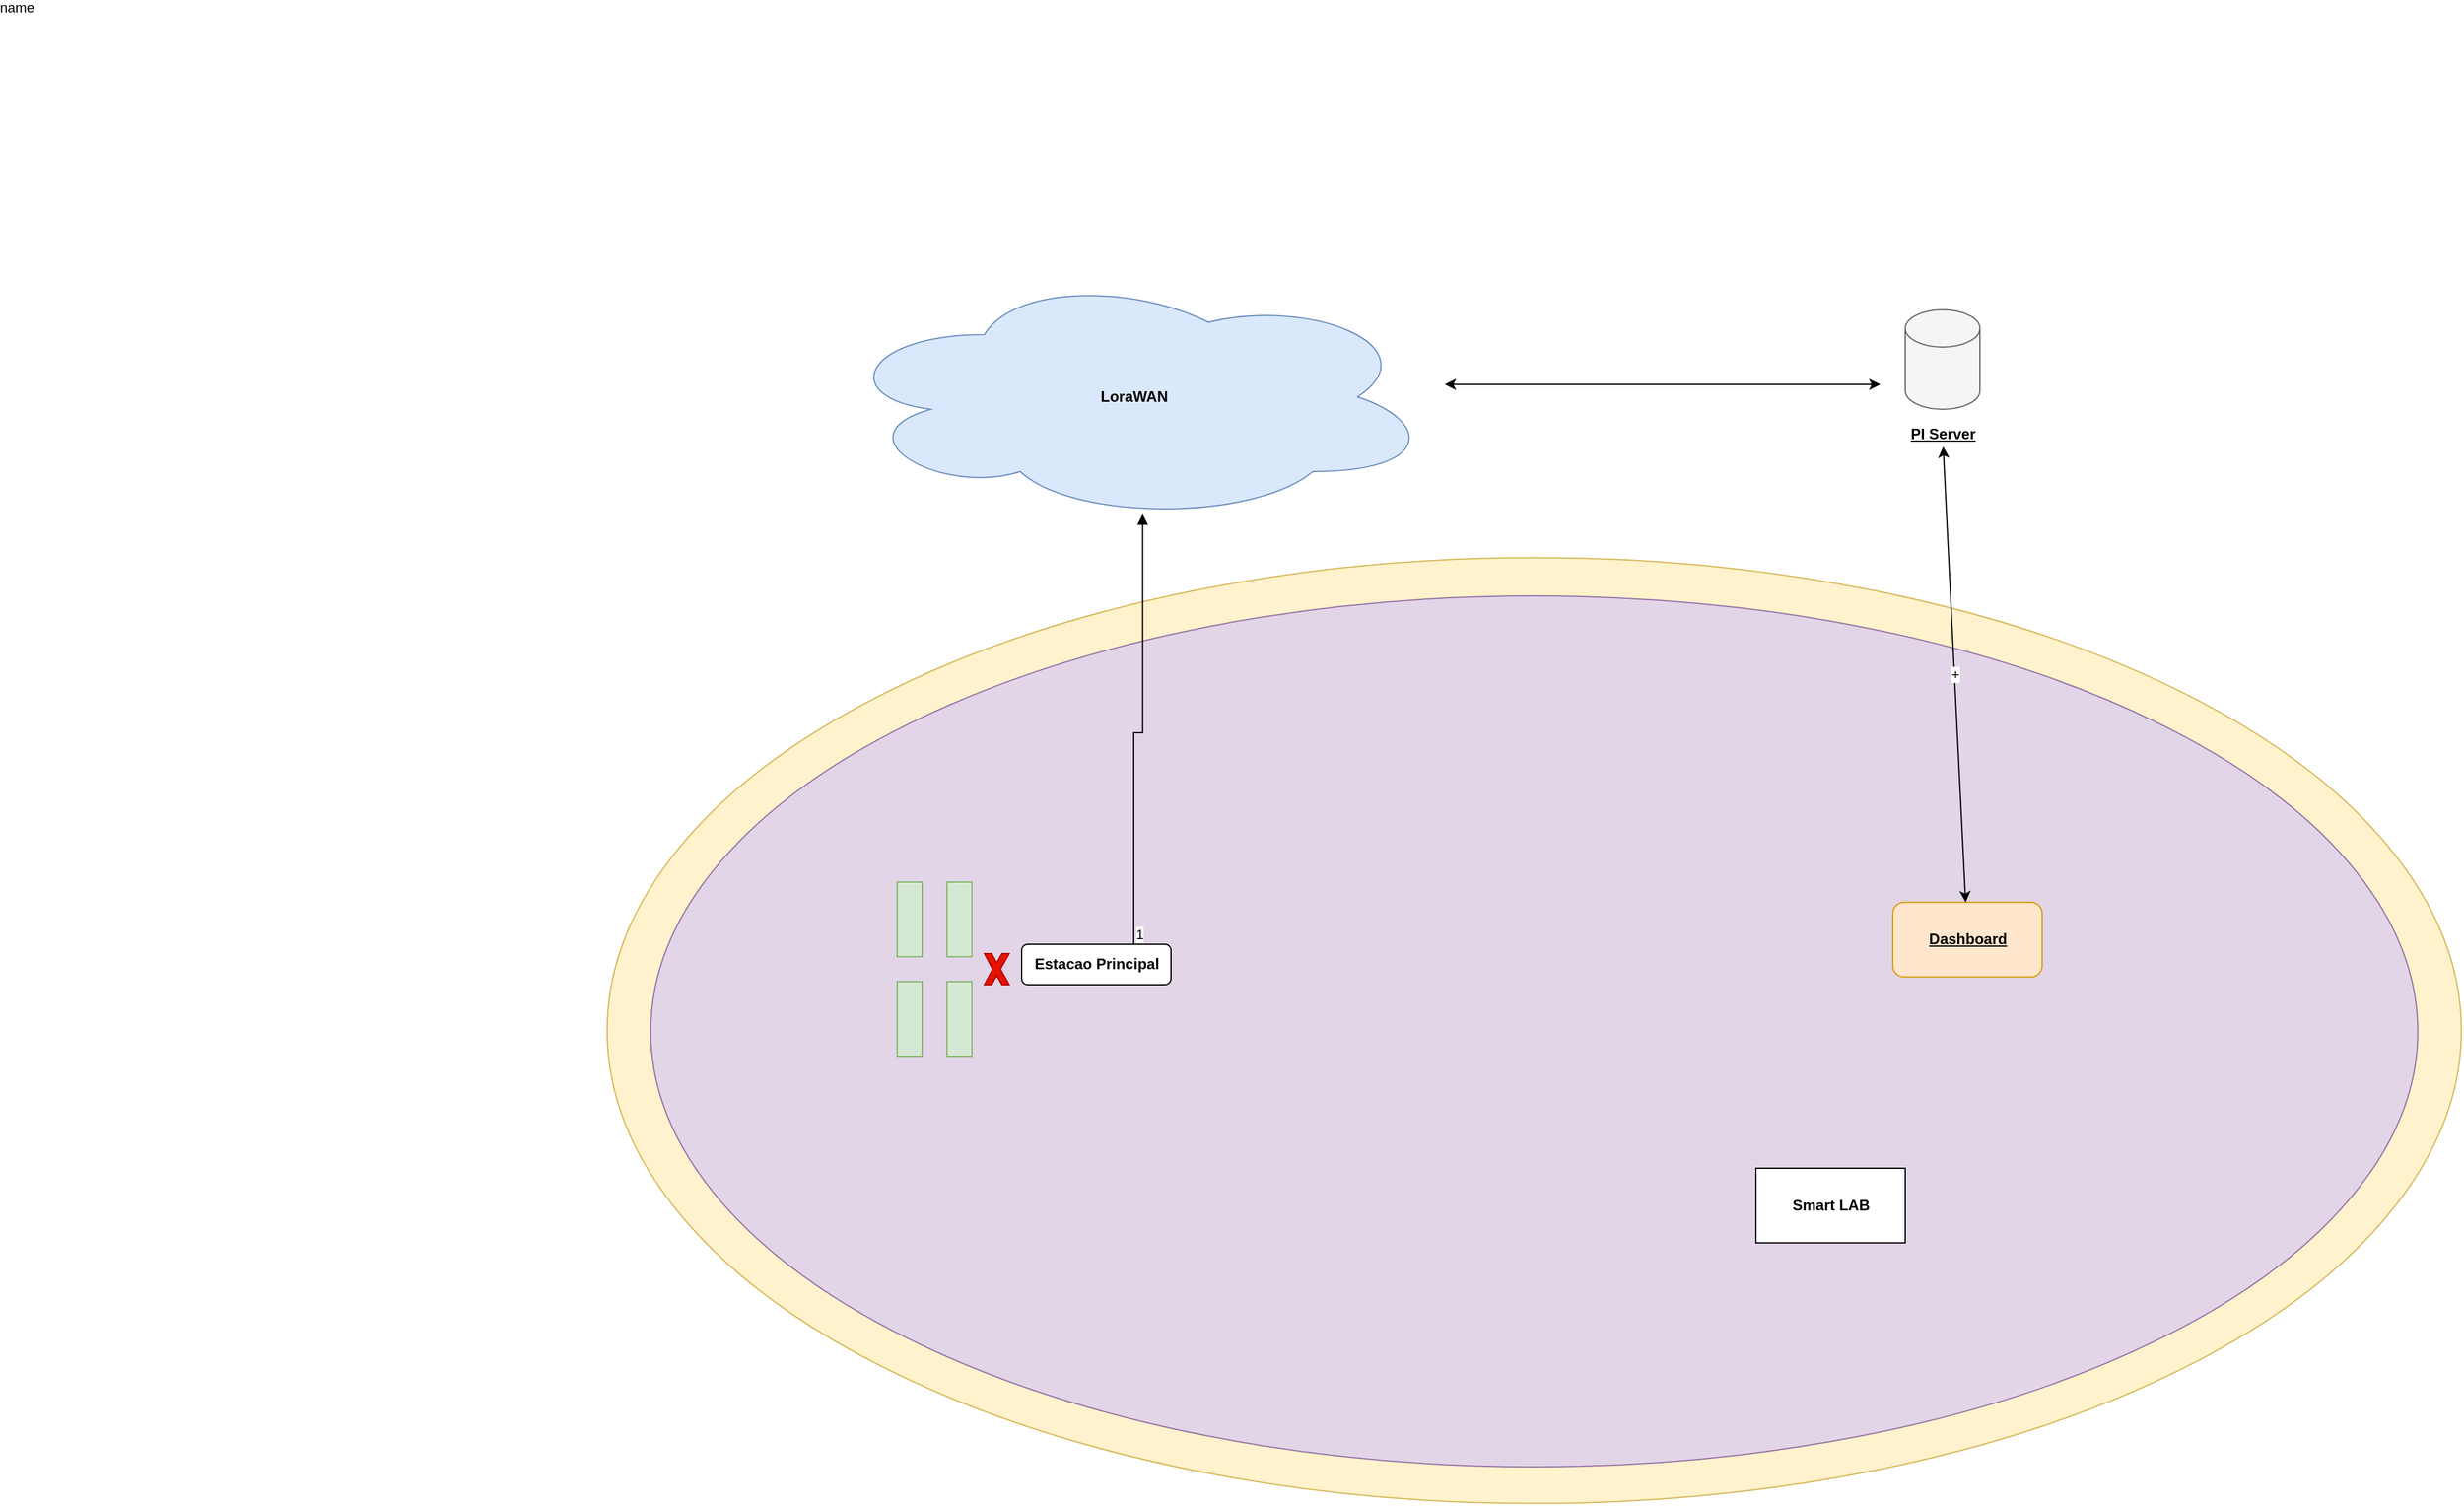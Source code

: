 <mxfile version="19.0.3" type="github">
  <diagram id="ttRA0r8xHftQW6FWzybE" name="Page-1">
    <mxGraphModel dx="2462" dy="2035" grid="1" gridSize="10" guides="1" tooltips="1" connect="1" arrows="1" fold="1" page="1" pageScale="1" pageWidth="827" pageHeight="1169" math="0" shadow="0">
      <root>
        <mxCell id="0" />
        <mxCell id="1" parent="0" />
        <mxCell id="ANAi61JRtlT707SHg6hz-2" value="" style="ellipse;whiteSpace=wrap;html=1;rotation=0;fillColor=#fff2cc;strokeColor=#d6b656;" vertex="1" parent="1">
          <mxGeometry x="-173.11" y="159.22" width="1490" height="760.21" as="geometry" />
        </mxCell>
        <mxCell id="ANAi61JRtlT707SHg6hz-3" value="" style="ellipse;whiteSpace=wrap;html=1;fillColor=#e1d5e7;strokeColor=#9673a6;" vertex="1" parent="1">
          <mxGeometry x="-138.11" y="190" width="1420" height="700" as="geometry" />
        </mxCell>
        <mxCell id="ANAi61JRtlT707SHg6hz-5" value="" style="rounded=0;whiteSpace=wrap;html=1;rotation=-90;fillColor=#d5e8d4;strokeColor=#82b366;" vertex="1" parent="1">
          <mxGeometry x="40" y="440" width="60" height="20" as="geometry" />
        </mxCell>
        <mxCell id="ANAi61JRtlT707SHg6hz-6" value="" style="rounded=0;whiteSpace=wrap;html=1;rotation=-90;fillColor=#d5e8d4;strokeColor=#82b366;" vertex="1" parent="1">
          <mxGeometry x="80" y="440" width="60" height="20" as="geometry" />
        </mxCell>
        <mxCell id="ANAi61JRtlT707SHg6hz-7" value="" style="rounded=0;whiteSpace=wrap;html=1;rotation=-90;fillColor=#d5e8d4;strokeColor=#82b366;" vertex="1" parent="1">
          <mxGeometry x="40" y="520" width="60" height="20" as="geometry" />
        </mxCell>
        <mxCell id="ANAi61JRtlT707SHg6hz-8" value="" style="rounded=0;whiteSpace=wrap;html=1;rotation=-90;fillColor=#d5e8d4;strokeColor=#82b366;" vertex="1" parent="1">
          <mxGeometry x="80" y="520" width="60" height="20" as="geometry" />
        </mxCell>
        <mxCell id="ANAi61JRtlT707SHg6hz-11" value="" style="verticalLabelPosition=bottom;verticalAlign=top;html=1;shape=mxgraph.basic.x;fontStyle=0;fillColor=#e51400;strokeColor=#B20000;fontColor=#ffffff;" vertex="1" parent="1">
          <mxGeometry x="130" y="477.5" width="20" height="25" as="geometry" />
        </mxCell>
        <mxCell id="ANAi61JRtlT707SHg6hz-13" value="name" style="endArrow=block;endFill=1;html=1;edgeStyle=orthogonalEdgeStyle;align=left;verticalAlign=top;rounded=0;exitX=0.75;exitY=0;exitDx=0;exitDy=0;entryX=0.515;entryY=0.971;entryDx=0;entryDy=0;entryPerimeter=0;" edge="1" parent="1" source="ANAi61JRtlT707SHg6hz-34" target="ANAi61JRtlT707SHg6hz-38">
          <mxGeometry x="1" y="1011" relative="1" as="geometry">
            <mxPoint x="330" y="477.5" as="sourcePoint" />
            <mxPoint x="260" y="150" as="targetPoint" />
            <mxPoint x="91" y="-420" as="offset" />
          </mxGeometry>
        </mxCell>
        <mxCell id="ANAi61JRtlT707SHg6hz-14" value="1" style="edgeLabel;resizable=0;html=1;align=left;verticalAlign=bottom;" connectable="0" vertex="1" parent="ANAi61JRtlT707SHg6hz-13">
          <mxGeometry x="-1" relative="1" as="geometry" />
        </mxCell>
        <mxCell id="ANAi61JRtlT707SHg6hz-19" value="" style="shape=cylinder3;whiteSpace=wrap;html=1;boundedLbl=1;backgroundOutline=1;size=15;fillColor=#f5f5f5;fontColor=#333333;strokeColor=#666666;" vertex="1" parent="1">
          <mxGeometry x="870" y="-40" width="60" height="80" as="geometry" />
        </mxCell>
        <mxCell id="ANAi61JRtlT707SHg6hz-20" value="" style="endArrow=classic;startArrow=classic;html=1;rounded=0;" edge="1" parent="1">
          <mxGeometry width="50" height="50" relative="1" as="geometry">
            <mxPoint x="500" y="20" as="sourcePoint" />
            <mxPoint x="850" y="20" as="targetPoint" />
            <Array as="points">
              <mxPoint x="700" y="20" />
            </Array>
          </mxGeometry>
        </mxCell>
        <mxCell id="ANAi61JRtlT707SHg6hz-21" value="PI Server" style="text;html=1;resizable=0;autosize=1;align=center;verticalAlign=middle;points=[];fillColor=none;strokeColor=none;rounded=0;fontStyle=5" vertex="1" parent="1">
          <mxGeometry x="865" y="50" width="70" height="20" as="geometry" />
        </mxCell>
        <mxCell id="ANAi61JRtlT707SHg6hz-23" value="" style="rounded=1;whiteSpace=wrap;html=1;fillColor=#ffe6cc;strokeColor=#d79b00;" vertex="1" parent="1">
          <mxGeometry x="860" y="436.25" width="120" height="60" as="geometry" />
        </mxCell>
        <mxCell id="ANAi61JRtlT707SHg6hz-24" value="+" style="endArrow=classic;startArrow=classic;html=1;rounded=0;" edge="1" parent="1" source="ANAi61JRtlT707SHg6hz-21" target="ANAi61JRtlT707SHg6hz-23">
          <mxGeometry width="50" height="50" relative="1" as="geometry">
            <mxPoint x="970" as="sourcePoint" />
            <mxPoint x="1260" as="targetPoint" />
          </mxGeometry>
        </mxCell>
        <mxCell id="ANAi61JRtlT707SHg6hz-25" value="Dashboard" style="text;html=1;resizable=0;autosize=1;align=center;verticalAlign=middle;points=[];fillColor=none;strokeColor=none;rounded=0;fontStyle=5" vertex="1" parent="1">
          <mxGeometry x="880" y="456.25" width="80" height="20" as="geometry" />
        </mxCell>
        <mxCell id="ANAi61JRtlT707SHg6hz-30" value="" style="rounded=0;whiteSpace=wrap;html=1;" vertex="1" parent="1">
          <mxGeometry x="750" y="650" width="120" height="60" as="geometry" />
        </mxCell>
        <mxCell id="ANAi61JRtlT707SHg6hz-31" value="&lt;b&gt;Smart LAB&lt;/b&gt;" style="text;html=1;resizable=0;autosize=1;align=center;verticalAlign=middle;points=[];fillColor=none;strokeColor=none;rounded=0;" vertex="1" parent="1">
          <mxGeometry x="770" y="670" width="80" height="20" as="geometry" />
        </mxCell>
        <mxCell id="ANAi61JRtlT707SHg6hz-34" value="" style="rounded=1;whiteSpace=wrap;html=1;" vertex="1" parent="1">
          <mxGeometry x="160" y="470" width="120" height="32.5" as="geometry" />
        </mxCell>
        <mxCell id="ANAi61JRtlT707SHg6hz-35" value="&lt;b&gt;Estacao Principal&lt;/b&gt;" style="text;html=1;resizable=0;autosize=1;align=center;verticalAlign=middle;points=[];fillColor=none;strokeColor=none;rounded=0;" vertex="1" parent="1">
          <mxGeometry x="160" y="476.25" width="120" height="20" as="geometry" />
        </mxCell>
        <mxCell id="ANAi61JRtlT707SHg6hz-38" value="" style="ellipse;shape=cloud;whiteSpace=wrap;html=1;fillColor=#dae8fc;strokeColor=#6c8ebf;" vertex="1" parent="1">
          <mxGeometry x="10" y="-70" width="480" height="200" as="geometry" />
        </mxCell>
        <mxCell id="ANAi61JRtlT707SHg6hz-39" value="&lt;b&gt;LoraWAN&lt;/b&gt;" style="text;html=1;resizable=0;autosize=1;align=center;verticalAlign=middle;points=[];fillColor=none;strokeColor=none;rounded=0;" vertex="1" parent="1">
          <mxGeometry x="215" y="20" width="70" height="20" as="geometry" />
        </mxCell>
      </root>
    </mxGraphModel>
  </diagram>
</mxfile>
